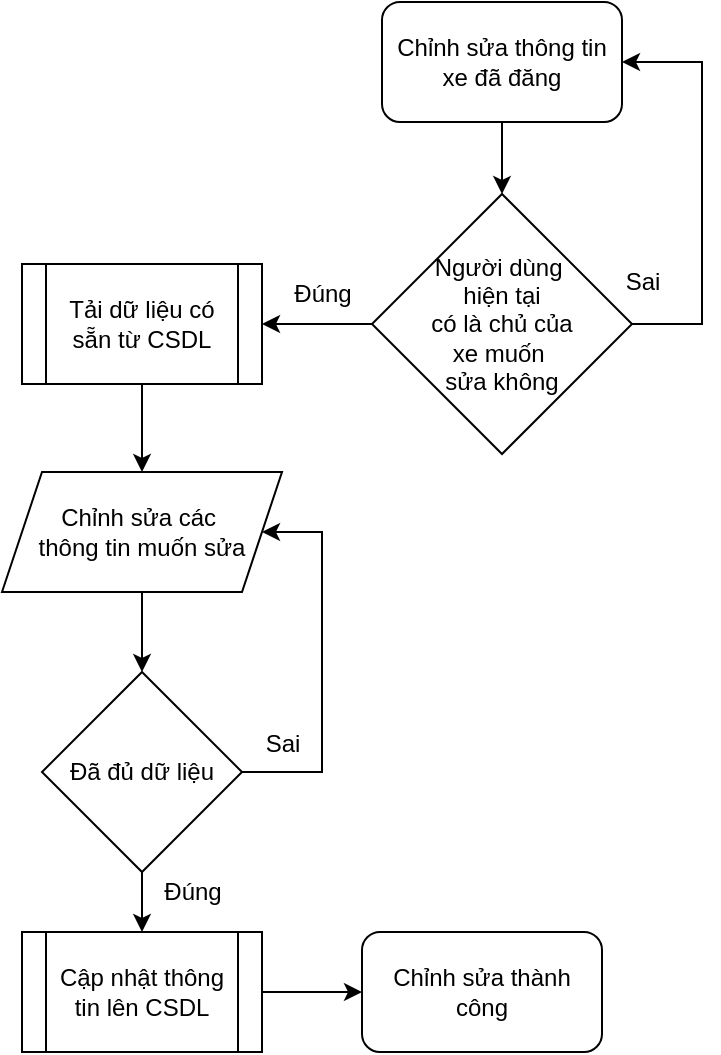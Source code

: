 <mxfile version="26.2.2">
  <diagram name="Page-1" id="Vf6SBqEAsIow0lfknj8a">
    <mxGraphModel dx="1428" dy="849" grid="1" gridSize="10" guides="1" tooltips="1" connect="1" arrows="1" fold="1" page="1" pageScale="1" pageWidth="827" pageHeight="1169" math="0" shadow="0">
      <root>
        <mxCell id="0" />
        <mxCell id="1" parent="0" />
        <mxCell id="gwqp1oEnMwlQ9lwmD7i3-4" style="edgeStyle=orthogonalEdgeStyle;rounded=0;orthogonalLoop=1;jettySize=auto;html=1;exitX=0.5;exitY=1;exitDx=0;exitDy=0;entryX=0.5;entryY=0;entryDx=0;entryDy=0;" edge="1" parent="1" source="gwqp1oEnMwlQ9lwmD7i3-1" target="gwqp1oEnMwlQ9lwmD7i3-3">
          <mxGeometry relative="1" as="geometry" />
        </mxCell>
        <mxCell id="gwqp1oEnMwlQ9lwmD7i3-1" value="Chỉnh sửa thông tin xe đã đăng" style="rounded=1;whiteSpace=wrap;html=1;" vertex="1" parent="1">
          <mxGeometry x="350" y="60" width="120" height="60" as="geometry" />
        </mxCell>
        <mxCell id="gwqp1oEnMwlQ9lwmD7i3-2" value="Chỉnh sửa thành công" style="rounded=1;whiteSpace=wrap;html=1;" vertex="1" parent="1">
          <mxGeometry x="340" y="525" width="120" height="60" as="geometry" />
        </mxCell>
        <mxCell id="gwqp1oEnMwlQ9lwmD7i3-5" style="edgeStyle=orthogonalEdgeStyle;rounded=0;orthogonalLoop=1;jettySize=auto;html=1;exitX=1;exitY=0.5;exitDx=0;exitDy=0;entryX=1;entryY=0.5;entryDx=0;entryDy=0;" edge="1" parent="1" source="gwqp1oEnMwlQ9lwmD7i3-3" target="gwqp1oEnMwlQ9lwmD7i3-1">
          <mxGeometry relative="1" as="geometry">
            <Array as="points">
              <mxPoint x="510" y="221" />
              <mxPoint x="510" y="90" />
            </Array>
          </mxGeometry>
        </mxCell>
        <mxCell id="gwqp1oEnMwlQ9lwmD7i3-7" style="edgeStyle=orthogonalEdgeStyle;rounded=0;orthogonalLoop=1;jettySize=auto;html=1;exitX=0;exitY=0.5;exitDx=0;exitDy=0;entryX=1;entryY=0.5;entryDx=0;entryDy=0;" edge="1" parent="1" source="gwqp1oEnMwlQ9lwmD7i3-3" target="gwqp1oEnMwlQ9lwmD7i3-6">
          <mxGeometry relative="1" as="geometry" />
        </mxCell>
        <mxCell id="gwqp1oEnMwlQ9lwmD7i3-3" value="Người dùng&amp;nbsp;&lt;div&gt;hiện tại&lt;div&gt;&amp;nbsp;có là chủ của&amp;nbsp;&lt;/div&gt;&lt;div&gt;xe muốn&amp;nbsp;&lt;/div&gt;&lt;div&gt;sửa không&lt;/div&gt;&lt;/div&gt;" style="rhombus;whiteSpace=wrap;html=1;" vertex="1" parent="1">
          <mxGeometry x="345" y="156" width="130" height="130" as="geometry" />
        </mxCell>
        <mxCell id="gwqp1oEnMwlQ9lwmD7i3-9" style="edgeStyle=orthogonalEdgeStyle;rounded=0;orthogonalLoop=1;jettySize=auto;html=1;exitX=0.5;exitY=1;exitDx=0;exitDy=0;entryX=0.5;entryY=0;entryDx=0;entryDy=0;" edge="1" parent="1" source="gwqp1oEnMwlQ9lwmD7i3-6" target="gwqp1oEnMwlQ9lwmD7i3-8">
          <mxGeometry relative="1" as="geometry" />
        </mxCell>
        <mxCell id="gwqp1oEnMwlQ9lwmD7i3-6" value="Tải dữ liệu có sẵn từ CSDL" style="shape=process;whiteSpace=wrap;html=1;backgroundOutline=1;" vertex="1" parent="1">
          <mxGeometry x="170" y="191" width="120" height="60" as="geometry" />
        </mxCell>
        <mxCell id="gwqp1oEnMwlQ9lwmD7i3-11" style="edgeStyle=orthogonalEdgeStyle;rounded=0;orthogonalLoop=1;jettySize=auto;html=1;exitX=0.5;exitY=1;exitDx=0;exitDy=0;entryX=0.5;entryY=0;entryDx=0;entryDy=0;" edge="1" parent="1" source="gwqp1oEnMwlQ9lwmD7i3-8" target="gwqp1oEnMwlQ9lwmD7i3-10">
          <mxGeometry relative="1" as="geometry" />
        </mxCell>
        <mxCell id="gwqp1oEnMwlQ9lwmD7i3-8" value="Chỉnh sửa các&amp;nbsp;&lt;div&gt;thông tin muốn sửa&lt;/div&gt;" style="shape=parallelogram;perimeter=parallelogramPerimeter;whiteSpace=wrap;html=1;fixedSize=1;" vertex="1" parent="1">
          <mxGeometry x="160" y="295" width="140" height="60" as="geometry" />
        </mxCell>
        <mxCell id="gwqp1oEnMwlQ9lwmD7i3-12" style="edgeStyle=orthogonalEdgeStyle;rounded=0;orthogonalLoop=1;jettySize=auto;html=1;exitX=1;exitY=0.5;exitDx=0;exitDy=0;entryX=1;entryY=0.5;entryDx=0;entryDy=0;" edge="1" parent="1" source="gwqp1oEnMwlQ9lwmD7i3-10" target="gwqp1oEnMwlQ9lwmD7i3-8">
          <mxGeometry relative="1" as="geometry">
            <Array as="points">
              <mxPoint x="320" y="445" />
              <mxPoint x="320" y="325" />
            </Array>
          </mxGeometry>
        </mxCell>
        <mxCell id="gwqp1oEnMwlQ9lwmD7i3-14" style="edgeStyle=orthogonalEdgeStyle;rounded=0;orthogonalLoop=1;jettySize=auto;html=1;exitX=0.5;exitY=1;exitDx=0;exitDy=0;entryX=0.5;entryY=0;entryDx=0;entryDy=0;" edge="1" parent="1" source="gwqp1oEnMwlQ9lwmD7i3-10" target="gwqp1oEnMwlQ9lwmD7i3-13">
          <mxGeometry relative="1" as="geometry" />
        </mxCell>
        <mxCell id="gwqp1oEnMwlQ9lwmD7i3-10" value="Đã đủ dữ liệu" style="rhombus;whiteSpace=wrap;html=1;" vertex="1" parent="1">
          <mxGeometry x="180" y="395" width="100" height="100" as="geometry" />
        </mxCell>
        <mxCell id="gwqp1oEnMwlQ9lwmD7i3-15" style="edgeStyle=orthogonalEdgeStyle;rounded=0;orthogonalLoop=1;jettySize=auto;html=1;exitX=1;exitY=0.5;exitDx=0;exitDy=0;entryX=0;entryY=0.5;entryDx=0;entryDy=0;" edge="1" parent="1" source="gwqp1oEnMwlQ9lwmD7i3-13" target="gwqp1oEnMwlQ9lwmD7i3-2">
          <mxGeometry relative="1" as="geometry" />
        </mxCell>
        <mxCell id="gwqp1oEnMwlQ9lwmD7i3-13" value="Cập nhật thông tin lên CSDL" style="shape=process;whiteSpace=wrap;html=1;backgroundOutline=1;" vertex="1" parent="1">
          <mxGeometry x="170" y="525" width="120" height="60" as="geometry" />
        </mxCell>
        <mxCell id="gwqp1oEnMwlQ9lwmD7i3-16" value="Sai" style="text;html=1;align=center;verticalAlign=middle;resizable=0;points=[];autosize=1;strokeColor=none;fillColor=none;" vertex="1" parent="1">
          <mxGeometry x="460" y="185" width="40" height="30" as="geometry" />
        </mxCell>
        <mxCell id="gwqp1oEnMwlQ9lwmD7i3-17" value="Đúng" style="text;html=1;align=center;verticalAlign=middle;resizable=0;points=[];autosize=1;strokeColor=none;fillColor=none;" vertex="1" parent="1">
          <mxGeometry x="295" y="191" width="50" height="30" as="geometry" />
        </mxCell>
        <mxCell id="gwqp1oEnMwlQ9lwmD7i3-18" value="Đúng" style="text;html=1;align=center;verticalAlign=middle;resizable=0;points=[];autosize=1;strokeColor=none;fillColor=none;" vertex="1" parent="1">
          <mxGeometry x="230" y="490" width="50" height="30" as="geometry" />
        </mxCell>
        <mxCell id="gwqp1oEnMwlQ9lwmD7i3-19" value="Sai" style="text;html=1;align=center;verticalAlign=middle;resizable=0;points=[];autosize=1;strokeColor=none;fillColor=none;" vertex="1" parent="1">
          <mxGeometry x="280" y="416" width="40" height="30" as="geometry" />
        </mxCell>
      </root>
    </mxGraphModel>
  </diagram>
</mxfile>
